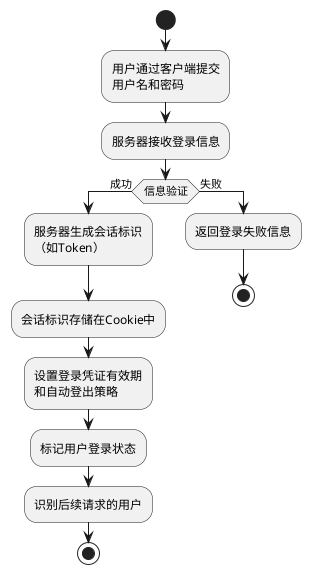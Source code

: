 @startuml
start
:用户通过客户端提交\n用户名和密码;
:服务器接收登录信息;
if (信息验证) then (成功)
  :服务器生成会话标识\n（如Token）;
  :会话标识存储在Cookie中;
  :设置登录凭证有效期\n和自动登出策略;
  :标记用户登录状态;
  :识别后续请求的用户;
  stop
else (失败)
  :返回登录失败信息;
  stop
endif
@enduml
